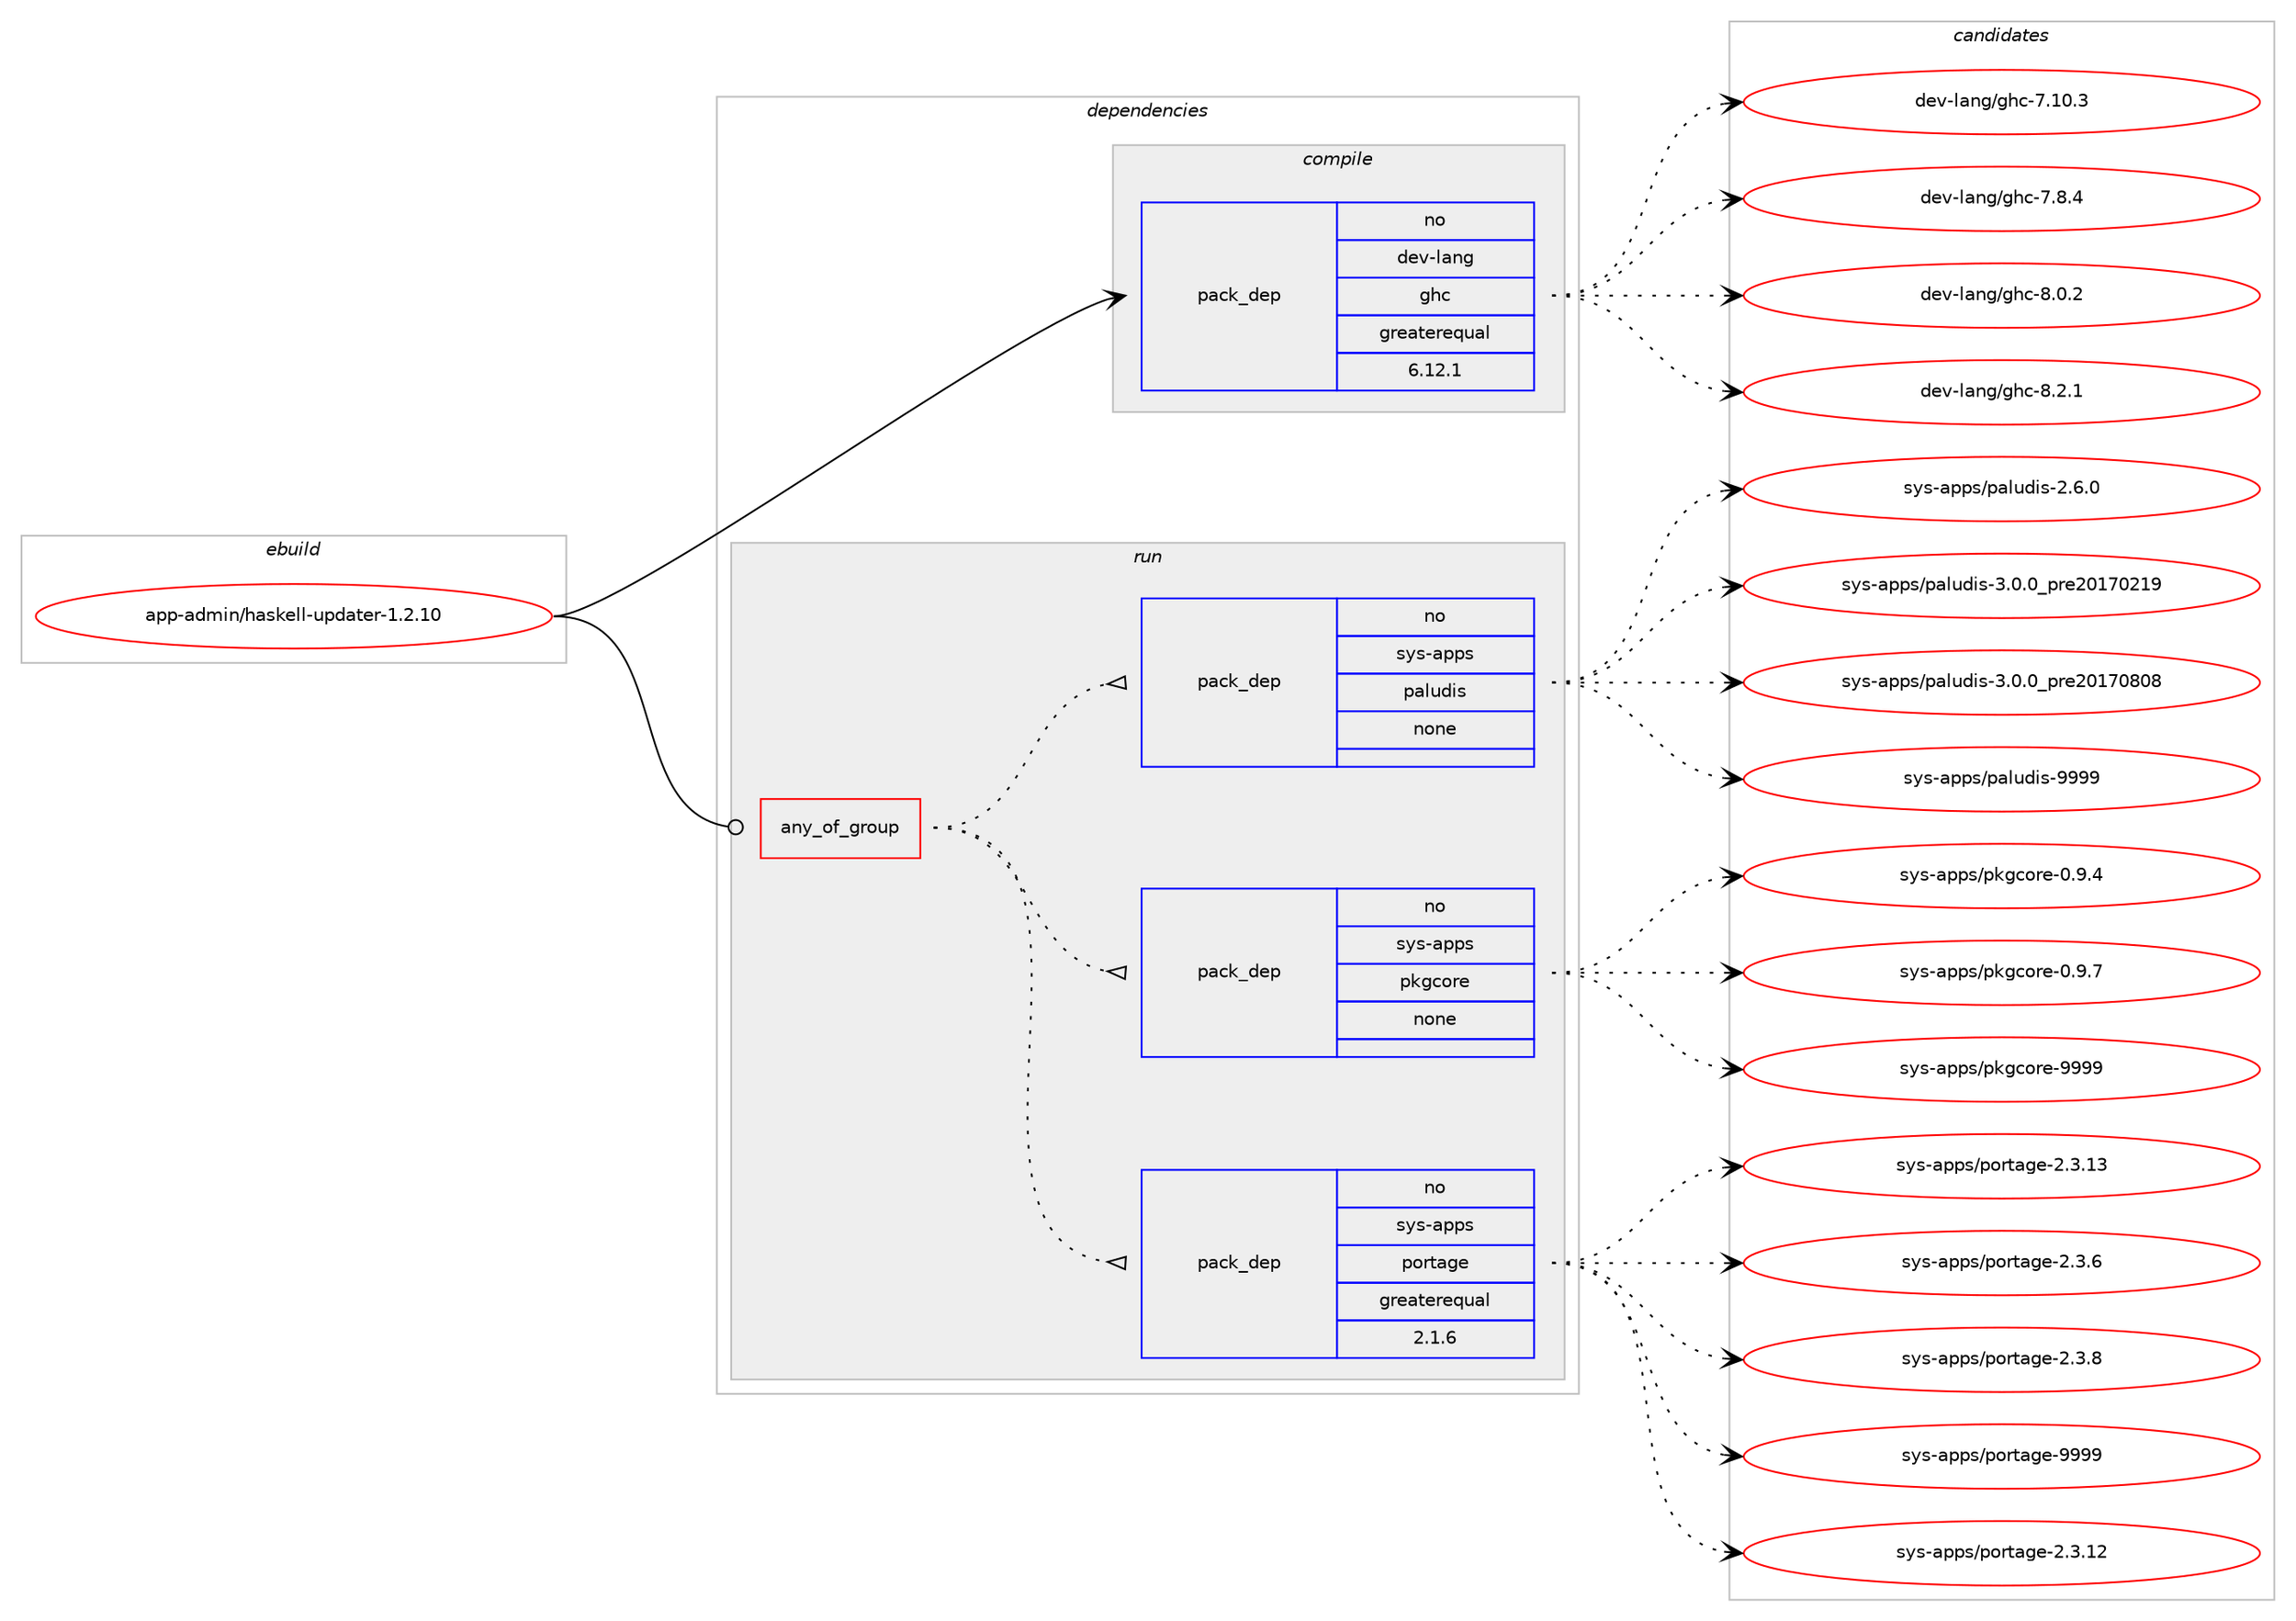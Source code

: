 digraph prolog {

# *************
# Graph options
# *************

newrank=true;
concentrate=true;
compound=true;
graph [rankdir=LR,fontname=Helvetica,fontsize=10,ranksep=1.5];#, ranksep=2.5, nodesep=0.2];
edge  [arrowhead=vee];
node  [fontname=Helvetica,fontsize=10];

# **********
# The ebuild
# **********

subgraph cluster_leftcol {
color=gray;
rank=same;
label=<<i>ebuild</i>>;
id [label="app-admin/haskell-updater-1.2.10", color=red, width=4, href="../app-admin/haskell-updater-1.2.10.svg"];
}

# ****************
# The dependencies
# ****************

subgraph cluster_midcol {
color=gray;
label=<<i>dependencies</i>>;
subgraph cluster_compile {
fillcolor="#eeeeee";
style=filled;
label=<<i>compile</i>>;
subgraph pack2153 {
dependency2875 [label=<<TABLE BORDER="0" CELLBORDER="1" CELLSPACING="0" CELLPADDING="4" WIDTH="220"><TR><TD ROWSPAN="6" CELLPADDING="30">pack_dep</TD></TR><TR><TD WIDTH="110">no</TD></TR><TR><TD>dev-lang</TD></TR><TR><TD>ghc</TD></TR><TR><TD>greaterequal</TD></TR><TR><TD>6.12.1</TD></TR></TABLE>>, shape=none, color=blue];
}
id:e -> dependency2875:w [weight=20,style="solid",arrowhead="vee"];
}
subgraph cluster_compileandrun {
fillcolor="#eeeeee";
style=filled;
label=<<i>compile and run</i>>;
}
subgraph cluster_run {
fillcolor="#eeeeee";
style=filled;
label=<<i>run</i>>;
subgraph any66 {
dependency2876 [label=<<TABLE BORDER="0" CELLBORDER="1" CELLSPACING="0" CELLPADDING="4"><TR><TD CELLPADDING="10">any_of_group</TD></TR></TABLE>>, shape=none, color=red];subgraph pack2154 {
dependency2877 [label=<<TABLE BORDER="0" CELLBORDER="1" CELLSPACING="0" CELLPADDING="4" WIDTH="220"><TR><TD ROWSPAN="6" CELLPADDING="30">pack_dep</TD></TR><TR><TD WIDTH="110">no</TD></TR><TR><TD>sys-apps</TD></TR><TR><TD>portage</TD></TR><TR><TD>greaterequal</TD></TR><TR><TD>2.1.6</TD></TR></TABLE>>, shape=none, color=blue];
}
dependency2876:e -> dependency2877:w [weight=20,style="dotted",arrowhead="oinv"];
subgraph pack2155 {
dependency2878 [label=<<TABLE BORDER="0" CELLBORDER="1" CELLSPACING="0" CELLPADDING="4" WIDTH="220"><TR><TD ROWSPAN="6" CELLPADDING="30">pack_dep</TD></TR><TR><TD WIDTH="110">no</TD></TR><TR><TD>sys-apps</TD></TR><TR><TD>pkgcore</TD></TR><TR><TD>none</TD></TR><TR><TD></TD></TR></TABLE>>, shape=none, color=blue];
}
dependency2876:e -> dependency2878:w [weight=20,style="dotted",arrowhead="oinv"];
subgraph pack2156 {
dependency2879 [label=<<TABLE BORDER="0" CELLBORDER="1" CELLSPACING="0" CELLPADDING="4" WIDTH="220"><TR><TD ROWSPAN="6" CELLPADDING="30">pack_dep</TD></TR><TR><TD WIDTH="110">no</TD></TR><TR><TD>sys-apps</TD></TR><TR><TD>paludis</TD></TR><TR><TD>none</TD></TR><TR><TD></TD></TR></TABLE>>, shape=none, color=blue];
}
dependency2876:e -> dependency2879:w [weight=20,style="dotted",arrowhead="oinv"];
}
id:e -> dependency2876:w [weight=20,style="solid",arrowhead="odot"];
}
}

# **************
# The candidates
# **************

subgraph cluster_choices {
rank=same;
color=gray;
label=<<i>candidates</i>>;

subgraph choice2153 {
color=black;
nodesep=1;
choice1001011184510897110103471031049945554649484651 [label="dev-lang/ghc-7.10.3", color=red, width=4,href="../dev-lang/ghc-7.10.3.svg"];
choice10010111845108971101034710310499455546564652 [label="dev-lang/ghc-7.8.4", color=red, width=4,href="../dev-lang/ghc-7.8.4.svg"];
choice10010111845108971101034710310499455646484650 [label="dev-lang/ghc-8.0.2", color=red, width=4,href="../dev-lang/ghc-8.0.2.svg"];
choice10010111845108971101034710310499455646504649 [label="dev-lang/ghc-8.2.1", color=red, width=4,href="../dev-lang/ghc-8.2.1.svg"];
dependency2875:e -> choice1001011184510897110103471031049945554649484651:w [style=dotted,weight="100"];
dependency2875:e -> choice10010111845108971101034710310499455546564652:w [style=dotted,weight="100"];
dependency2875:e -> choice10010111845108971101034710310499455646484650:w [style=dotted,weight="100"];
dependency2875:e -> choice10010111845108971101034710310499455646504649:w [style=dotted,weight="100"];
}
subgraph choice2154 {
color=black;
nodesep=1;
choice1151211154597112112115471121111141169710310145504651464950 [label="sys-apps/portage-2.3.12", color=red, width=4,href="../sys-apps/portage-2.3.12.svg"];
choice1151211154597112112115471121111141169710310145504651464951 [label="sys-apps/portage-2.3.13", color=red, width=4,href="../sys-apps/portage-2.3.13.svg"];
choice11512111545971121121154711211111411697103101455046514654 [label="sys-apps/portage-2.3.6", color=red, width=4,href="../sys-apps/portage-2.3.6.svg"];
choice11512111545971121121154711211111411697103101455046514656 [label="sys-apps/portage-2.3.8", color=red, width=4,href="../sys-apps/portage-2.3.8.svg"];
choice115121115459711211211547112111114116971031014557575757 [label="sys-apps/portage-9999", color=red, width=4,href="../sys-apps/portage-9999.svg"];
dependency2877:e -> choice1151211154597112112115471121111141169710310145504651464950:w [style=dotted,weight="100"];
dependency2877:e -> choice1151211154597112112115471121111141169710310145504651464951:w [style=dotted,weight="100"];
dependency2877:e -> choice11512111545971121121154711211111411697103101455046514654:w [style=dotted,weight="100"];
dependency2877:e -> choice11512111545971121121154711211111411697103101455046514656:w [style=dotted,weight="100"];
dependency2877:e -> choice115121115459711211211547112111114116971031014557575757:w [style=dotted,weight="100"];
}
subgraph choice2155 {
color=black;
nodesep=1;
choice11512111545971121121154711210710399111114101454846574652 [label="sys-apps/pkgcore-0.9.4", color=red, width=4,href="../sys-apps/pkgcore-0.9.4.svg"];
choice11512111545971121121154711210710399111114101454846574655 [label="sys-apps/pkgcore-0.9.7", color=red, width=4,href="../sys-apps/pkgcore-0.9.7.svg"];
choice115121115459711211211547112107103991111141014557575757 [label="sys-apps/pkgcore-9999", color=red, width=4,href="../sys-apps/pkgcore-9999.svg"];
dependency2878:e -> choice11512111545971121121154711210710399111114101454846574652:w [style=dotted,weight="100"];
dependency2878:e -> choice11512111545971121121154711210710399111114101454846574655:w [style=dotted,weight="100"];
dependency2878:e -> choice115121115459711211211547112107103991111141014557575757:w [style=dotted,weight="100"];
}
subgraph choice2156 {
color=black;
nodesep=1;
choice11512111545971121121154711297108117100105115455046544648 [label="sys-apps/paludis-2.6.0", color=red, width=4,href="../sys-apps/paludis-2.6.0.svg"];
choice11512111545971121121154711297108117100105115455146484648951121141015048495548504957 [label="sys-apps/paludis-3.0.0_pre20170219", color=red, width=4,href="../sys-apps/paludis-3.0.0_pre20170219.svg"];
choice11512111545971121121154711297108117100105115455146484648951121141015048495548564856 [label="sys-apps/paludis-3.0.0_pre20170808", color=red, width=4,href="../sys-apps/paludis-3.0.0_pre20170808.svg"];
choice115121115459711211211547112971081171001051154557575757 [label="sys-apps/paludis-9999", color=red, width=4,href="../sys-apps/paludis-9999.svg"];
dependency2879:e -> choice11512111545971121121154711297108117100105115455046544648:w [style=dotted,weight="100"];
dependency2879:e -> choice11512111545971121121154711297108117100105115455146484648951121141015048495548504957:w [style=dotted,weight="100"];
dependency2879:e -> choice11512111545971121121154711297108117100105115455146484648951121141015048495548564856:w [style=dotted,weight="100"];
dependency2879:e -> choice115121115459711211211547112971081171001051154557575757:w [style=dotted,weight="100"];
}
}

}
